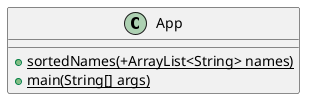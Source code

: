 @startuml
'https://plantuml.com/class-diagram

class App{

+{static}sortedNames(+ArrayList<String> names)
+{static}main(String[] args)

}

@enduml